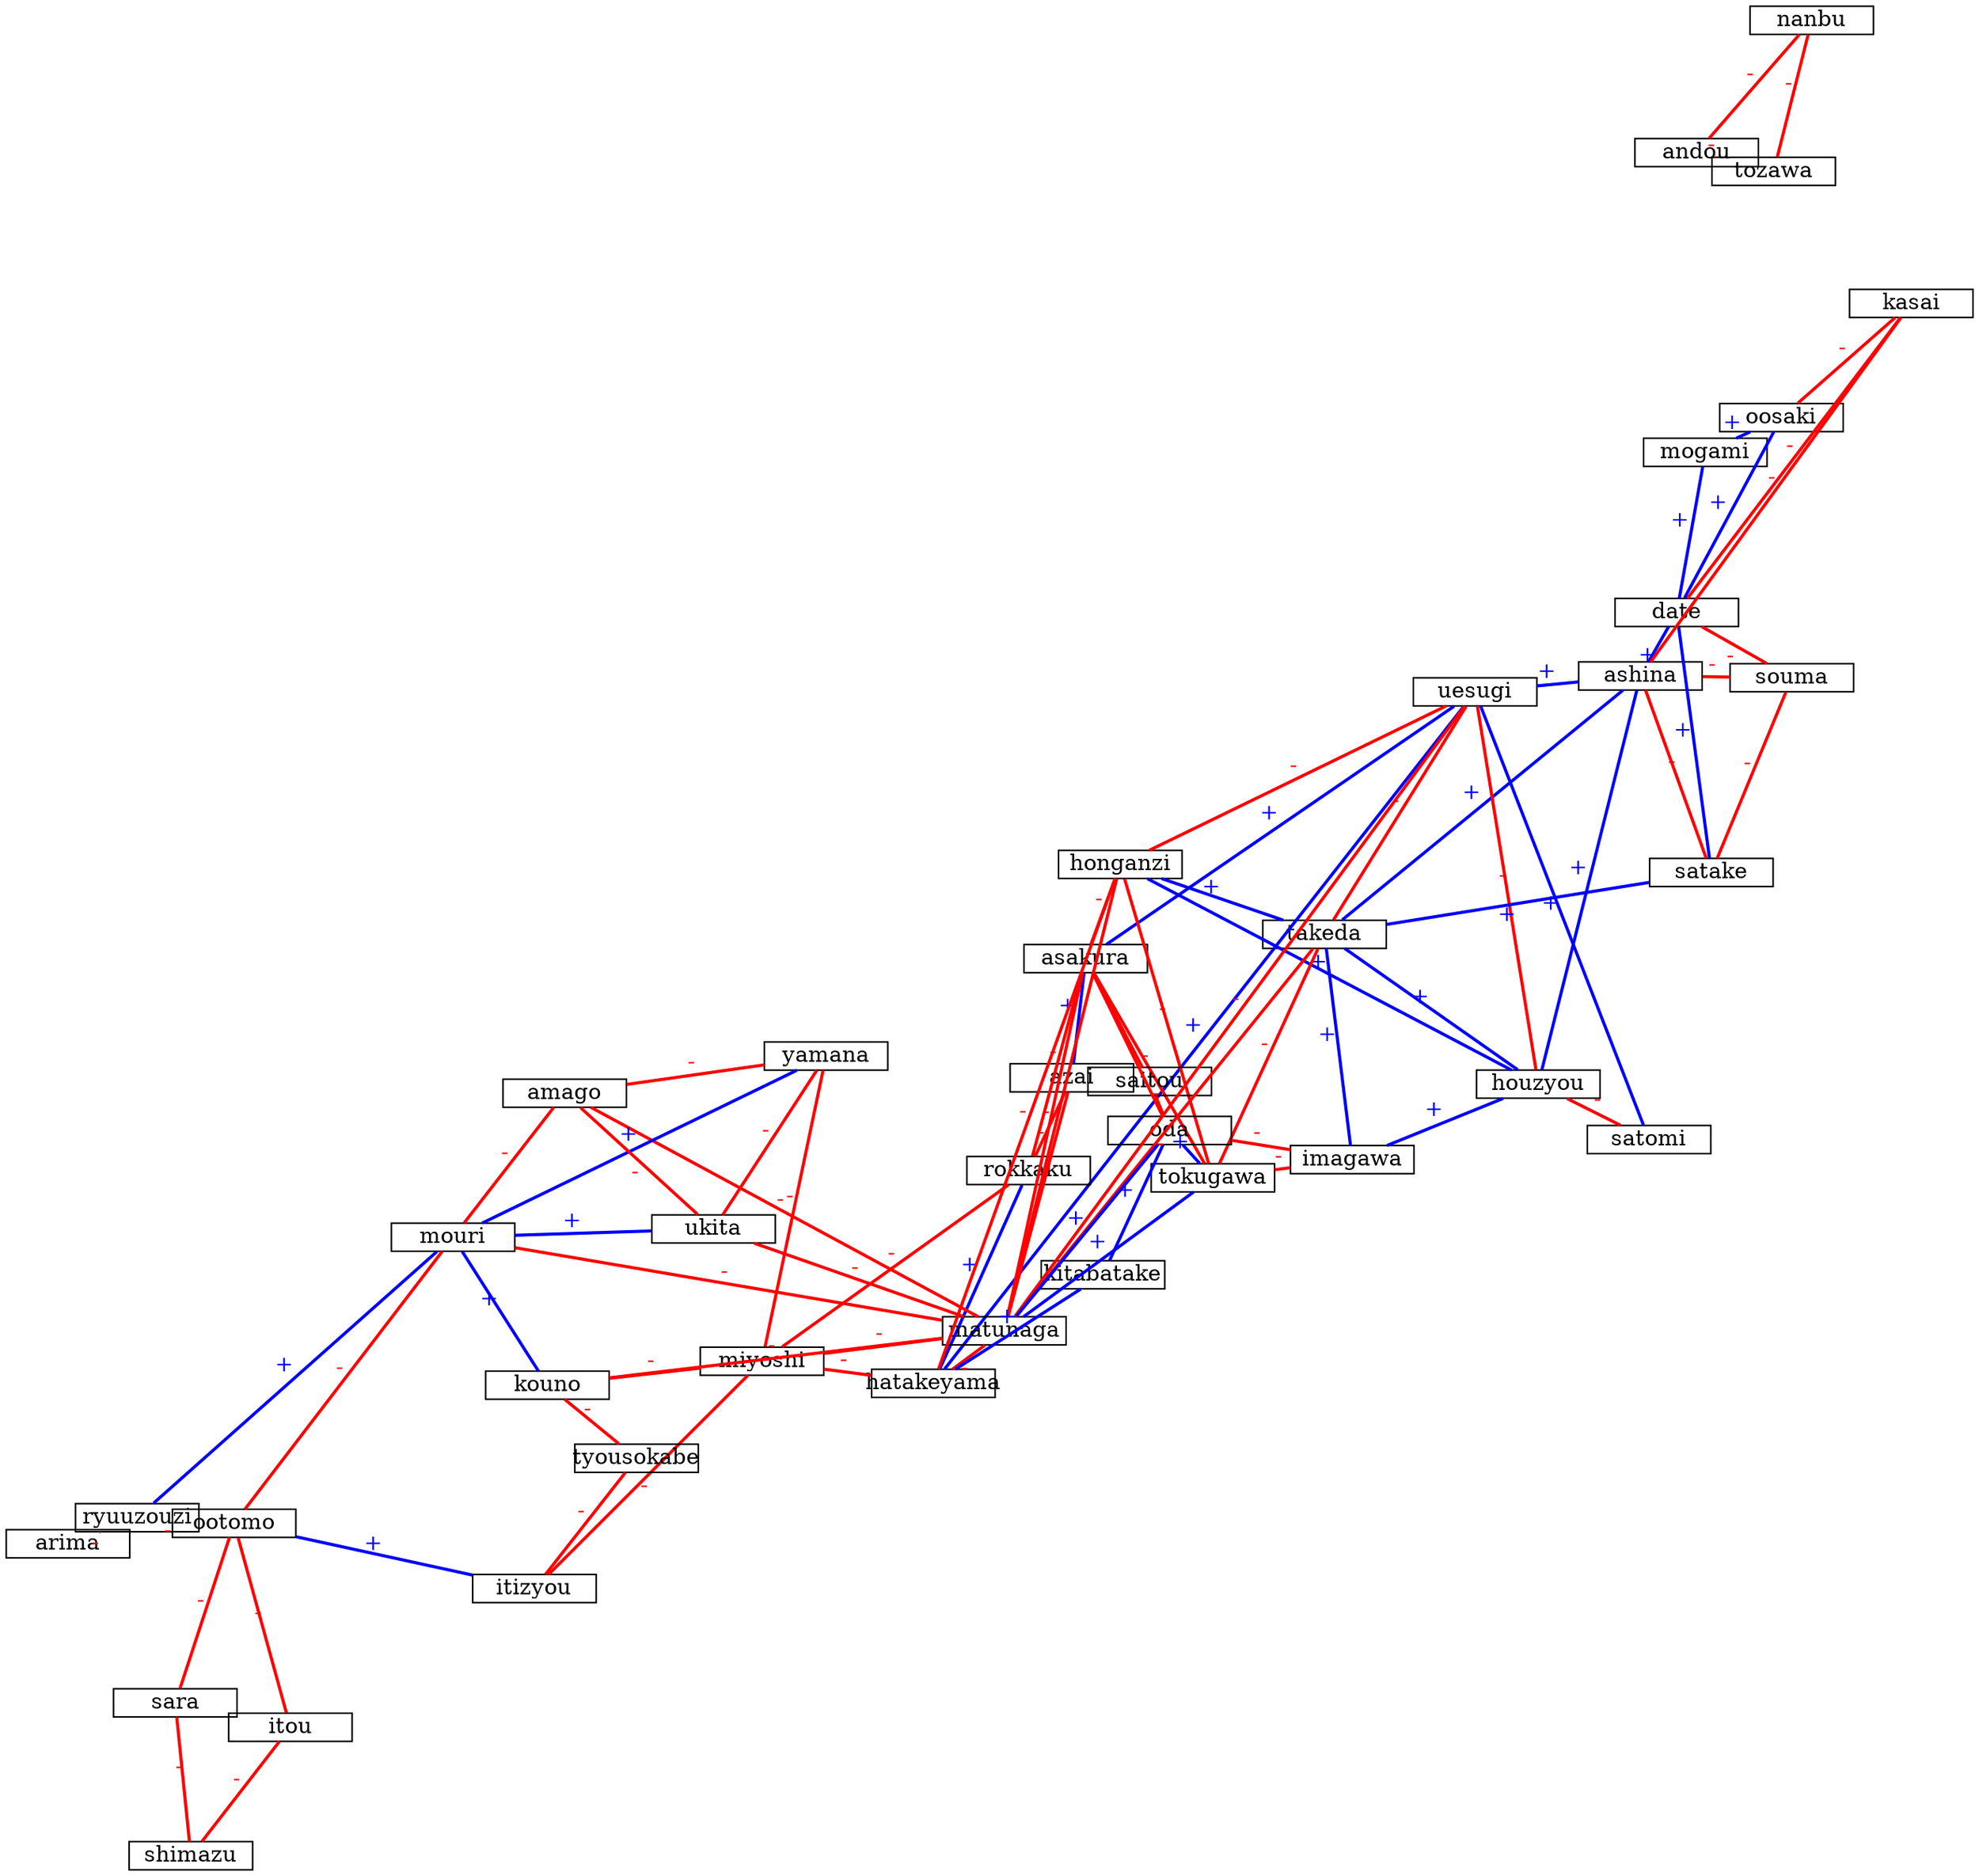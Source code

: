 digraph G{
layout = neato;
nanbu [pos = "15.530771199999974,17.3872638!", shape = box, fixedsize = true, width = 1.1, height = 0.25] ; 
andou [pos = "14.507943800000008,16.211451600000007!", shape = box, fixedsize = true, width = 1.1, height = 0.25] ; 
tozawa [pos = "15.192392599999998,16.044717600000006!", shape = box, fixedsize = true, width = 1.1, height = 0.25] ; 
kasai [pos = "16.4151708,14.871261599999999!", shape = box, fixedsize = true, width = 1.1, height = 0.25] ; 
oosaki [pos = "15.261605799999971,13.856671800000006!", shape = box, fixedsize = true, width = 1.1, height = 0.25] ; 
mogami [pos = "14.58484859999998,13.547628000000001!", shape = box, fixedsize = true, width = 1.1, height = 0.25] ; 
date [pos = "14.331064999999978,12.124341000000003!", shape = box, fixedsize = true, width = 1.1, height = 0.25] ; 
souma [pos = "15.353890999999987,11.544435000000004!", shape = box, fixedsize = true, width = 1.1, height = 0.25] ; 
ashina [pos = "14.008066800000005,11.560141799999995!", shape = box, fixedsize = true, width = 1.1, height = 0.25] ; 
uesugi [pos = "12.539193800000008,11.418721199999997!", shape = box, fixedsize = true, width = 1.1, height = 0.25] ; 
satake [pos = "14.638681399999989,9.813580199999995!", shape = box, fixedsize = true, width = 1.1, height = 0.25] ; 
satomi [pos = "14.08497019999998,7.439679000000004!", shape = box, fixedsize = true, width = 1.1, height = 0.25] ; 
houzyou [pos = "13.10059519999998,7.932114000000006!", shape = box, fixedsize = true, width = 1.1, height = 0.25] ; 
takeda [pos = "11.201059799999989,9.2637324!", shape = box, fixedsize = true, width = 1.1, height = 0.25] ; 
imagawa [pos = "11.44715319999999,7.261671599999997!", shape = box, fixedsize = true, width = 1.1, height = 0.25] ; 
honganzi [pos = "9.386117999999975,9.885141000000003!", shape = box, fixedsize = true, width = 1.1, height = 0.25] ; 
tokugawa [pos = "10.208994599999988,7.099658999999997!", shape = box, fixedsize = true, width = 1.1, height = 0.25] ; 
oda [pos = "9.824472000000007,7.520518800000002!", shape = box, fixedsize = true, width = 1.1, height = 0.25] ; 
saitou [pos = "9.647593199999976,7.956288000000005!", shape = box, fixedsize = true, width = 1.1, height = 0.25] ; 
asakura [pos = "9.078501600000003,9.047988!", shape = box, fixedsize = true, width = 1.1, height = 0.25] ; 
azai [pos = "8.955454199999984,7.988515199999995!", shape = box, fixedsize = true, width = 1.1, height = 0.25] ; 
rokkaku [pos = "8.570933000000002,7.164485999999996!", shape = box, fixedsize = true, width = 1.1, height = 0.25] ; 
matunaga [pos = "8.355600400000009,5.7399318!", shape = box, fixedsize = true, width = 1.1, height = 0.25] ; 
kitabatake [pos = "9.232309799999989,6.2380296000000035!", shape = box, fixedsize = true, width = 1.1, height = 0.25] ; 
hatakeyama [pos = "7.724985799999984,5.273013599999996!", shape = box, fixedsize = true, width = 1.1, height = 0.25] ; 
yamana [pos = "6.771371599999991,8.181729000000004!", shape = box, fixedsize = true, width = 1.1, height = 0.25] ; 
ukita [pos = "5.771616199999988,6.645079799999997!", shape = box, fixedsize = true, width = 1.1, height = 0.25] ; 
amago [pos = "4.4488625999999725,7.851500999999998!", shape = box, fixedsize = true, width = 1.1, height = 0.25] ; 
mouri [pos = "3.4567974000000103,6.5718936!", shape = box, fixedsize = true, width = 1.1, height = 0.25] ; 
miyoshi [pos = "6.202279999999979,5.469785999999999!", shape = box, fixedsize = true, width = 1.1, height = 0.25] ; 
kouno [pos = "4.295054399999986,5.256604799999998!", shape = box, fixedsize = true, width = 1.1, height = 0.25] ; 
tyousokabe [pos = "5.0871673999999985,4.607045999999996!", shape = box, fixedsize = true, width = 1.1, height = 0.25] ; 
itizyou [pos = "4.179697200000009,3.4492445999999974!", shape = box, fixedsize = true, width = 1.1, height = 0.25] ; 
ootomo [pos = "1.5111179999999762,4.029210000000001!", shape = box, fixedsize = true, width = 1.1, height = 0.25] ; 
ryuuzouzi [pos = "0.6497903999999948,4.078823400000002!", shape = box, fixedsize = true, width = 1.1, height = 0.25] ; 
arima [pos = "0.03455619999997452,3.8471652000000063!", shape = box, fixedsize = true, width = 1.1, height = 0.25] ; 
sara [pos = "0.9881690000000105,2.4333894000000016!", shape = box, fixedsize = true, width = 1.1, height = 0.25] ; 
itou [pos = "2.0109963999999763,2.2160699999999993!", shape = box, fixedsize = true, width = 1.1, height = 0.25] ; 
shimazu [pos = "1.1265967999999928,1.0746197999999971!", shape = box, fixedsize = true, width = 1.1, height = 0.25] ; 
tozawa -> nanbu[label="-",fontcolor = red, color = red, dir = none, style = bold] ; 
tozawa -> andou[label="-",fontcolor = red, color = red, dir = none, style = bold] ; 
ashina -> kasai[label="-",fontcolor = red, color = red, dir = none, style = bold] ; 
date -> kasai[label="-",fontcolor = red, color = red, dir = none, style = bold] ; 
date -> oosaki[label="+",fontcolor = blue, color = blue, dir = none, style = bold] ; 
date -> ashina[label="+",fontcolor = blue, color = blue, dir = none, style = bold] ; 
date -> souma[label="-",fontcolor = red, color = red, dir = none, style = bold] ; 
date -> mogami[label="+",fontcolor = blue, color = blue, dir = none, style = bold] ; 
date -> satake[label="+",fontcolor = blue, color = blue, dir = none, style = bold] ; 
souma -> ashina[label="-",fontcolor = red, color = red, dir = none, style = bold] ; 
mogami -> oosaki[label="+",fontcolor = blue, color = blue, dir = none, style = bold] ; 
oosaki -> kasai[label="-",fontcolor = red, color = red, dir = none, style = bold] ; 
nanbu -> andou[label="-",fontcolor = red, color = red, dir = none, style = bold] ; 
satomi -> houzyou[label="-",fontcolor = red, color = red, dir = none, style = bold] ; 
satomi -> uesugi[label="+",fontcolor = blue, color = blue, dir = none, style = bold] ; 
ashina -> satake[label="-",fontcolor = red, color = red, dir = none, style = bold] ; 
ashina -> houzyou[label="+",fontcolor = blue, color = blue, dir = none, style = bold] ; 
ashina -> takeda[label="+",fontcolor = blue, color = blue, dir = none, style = bold] ; 
souma -> satake[label="-",fontcolor = red, color = red, dir = none, style = bold] ; 
houzyou -> imagawa[label="+",fontcolor = blue, color = blue, dir = none, style = bold] ; 
houzyou -> uesugi[label="-",fontcolor = red, color = red, dir = none, style = bold] ; 
houzyou -> honganzi[label="+",fontcolor = blue, color = blue, dir = none, style = bold] ; 
houzyou -> takeda[label="+",fontcolor = blue, color = blue, dir = none, style = bold] ; 
takeda -> uesugi[label="-",fontcolor = red, color = red, dir = none, style = bold] ; 
takeda -> imagawa[label="+",fontcolor = blue, color = blue, dir = none, style = bold] ; 
takeda -> satake[label="+",fontcolor = blue, color = blue, dir = none, style = bold] ; 
takeda -> honganzi[label="+",fontcolor = blue, color = blue, dir = none, style = bold] ; 
uesugi -> ashina[label="+",fontcolor = blue, color = blue, dir = none, style = bold] ; 
uesugi -> hatakeyama[label="+",fontcolor = blue, color = blue, dir = none, style = bold] ; 
uesugi -> asakura[label="+",fontcolor = blue, color = blue, dir = none, style = bold] ; 
uesugi -> honganzi[label="-",fontcolor = red, color = red, dir = none, style = bold] ; 
oda -> imagawa[label="-",fontcolor = red, color = red, dir = none, style = bold] ; 
tokugawa -> imagawa[label="-",fontcolor = red, color = red, dir = none, style = bold] ; 
oda -> tokugawa[label="+",fontcolor = blue, color = blue, dir = none, style = bold] ; 
oda -> saitou[label="-",fontcolor = red, color = red, dir = none, style = bold] ; 
oda -> kitabatake[label="+",fontcolor = blue, color = blue, dir = none, style = bold] ; 
honganzi -> asakura[label="-",fontcolor = red, color = red, dir = none, style = bold] ; 
oda -> asakura[label="-",fontcolor = red, color = red, dir = none, style = bold] ; 
azai -> asakura[label="+",fontcolor = blue, color = blue, dir = none, style = bold] ; 
saitou -> asakura[label="-",fontcolor = red, color = red, dir = none, style = bold] ; 
azai -> rokkaku[label="-",fontcolor = red, color = red, dir = none, style = bold] ; 
rokkaku -> asakura[label="-",fontcolor = red, color = red, dir = none, style = bold] ; 
rokkaku -> miyoshi[label="-",fontcolor = red, color = red, dir = none, style = bold] ; 
rokkaku -> hatakeyama[label="+",fontcolor = blue, color = blue, dir = none, style = bold] ; 
hatakeyama -> honganzi[label="-",fontcolor = red, color = red, dir = none, style = bold] ; 
hatakeyama -> miyoshi[label="-",fontcolor = red, color = red, dir = none, style = bold] ; 
hatakeyama -> kitabatake[label="+",fontcolor = blue, color = blue, dir = none, style = bold] ; 
yamana -> miyoshi[label="-",fontcolor = red, color = red, dir = none, style = bold] ; 
yamana -> amago[label="-",fontcolor = red, color = red, dir = none, style = bold] ; 
yamana -> mouri[label="+",fontcolor = blue, color = blue, dir = none, style = bold] ; 
kouno -> miyoshi[label="-",fontcolor = red, color = red, dir = none, style = bold] ; 
kouno -> mouri[label="+",fontcolor = blue, color = blue, dir = none, style = bold] ; 
kouno -> tyousokabe[label="-",fontcolor = red, color = red, dir = none, style = bold] ; 
mouri -> amago[label="-",fontcolor = red, color = red, dir = none, style = bold] ; 
mouri -> ootomo[label="-",fontcolor = red, color = red, dir = none, style = bold] ; 
mouri -> ryuuzouzi[label="+",fontcolor = blue, color = blue, dir = none, style = bold] ; 
miyoshi -> itizyou[label="-",fontcolor = red, color = red, dir = none, style = bold] ; 
ootomo -> itizyou[label="+",fontcolor = blue, color = blue, dir = none, style = bold] ; 
ootomo -> ryuuzouzi[label="-",fontcolor = red, color = red, dir = none, style = bold] ; 
ootomo -> sara[label="-",fontcolor = red, color = red, dir = none, style = bold] ; 
ootomo -> itou[label="-",fontcolor = red, color = red, dir = none, style = bold] ; 
ryuuzouzi -> arima[label="-",fontcolor = red, color = red, dir = none, style = bold] ; 
tyousokabe -> itizyou[label="-",fontcolor = red, color = red, dir = none, style = bold] ; 
itou -> shimazu[label="-",fontcolor = red, color = red, dir = none, style = bold] ; 
sara -> shimazu[label="-",fontcolor = red, color = red, dir = none, style = bold] ; 
matunaga -> oda[label="+",fontcolor = blue, color = blue, dir = none, style = bold] ; 
matunaga -> tokugawa[label="+",fontcolor = blue, color = blue, dir = none, style = bold] ; 
matunaga -> takeda[label="-",fontcolor = red, color = red, dir = none, style = bold] ; 
matunaga -> uesugi[label="-",fontcolor = red, color = red, dir = none, style = bold] ; 
matunaga -> hatakeyama[label="-",fontcolor = red, color = red, dir = none, style = bold] ; 
matunaga -> asakura[label="-",fontcolor = red, color = red, dir = none, style = bold] ; 
matunaga -> azai[label="-",fontcolor = red, color = red, dir = none, style = bold] ; 
matunaga -> honganzi[label="-",fontcolor = red, color = red, dir = none, style = bold] ; 
matunaga -> miyoshi[label="-",fontcolor = red, color = red, dir = none, style = bold] ; 
matunaga -> amago[label="-",fontcolor = red, color = red, dir = none, style = bold] ; 
matunaga -> ukita[label="-",fontcolor = red, color = red, dir = none, style = bold] ; 
matunaga -> mouri[label="-",fontcolor = red, color = red, dir = none, style = bold] ; 
matunaga -> kouno[label="-",fontcolor = red, color = red, dir = none, style = bold] ; 
ukita -> yamana[label="-",fontcolor = red, color = red, dir = none, style = bold] ; 
ukita -> amago[label="-",fontcolor = red, color = red, dir = none, style = bold] ; 
ukita -> mouri[label="+",fontcolor = blue, color = blue, dir = none, style = bold] ; 
takeda -> tokugawa[label="-",fontcolor = red, color = red, dir = none, style = bold] ; 
tokugawa -> asakura[label="-",fontcolor = red, color = red, dir = none, style = bold] ; 
tokugawa -> honganzi[label="-",fontcolor = red, color = red, dir = none, style = bold] ; 
}
